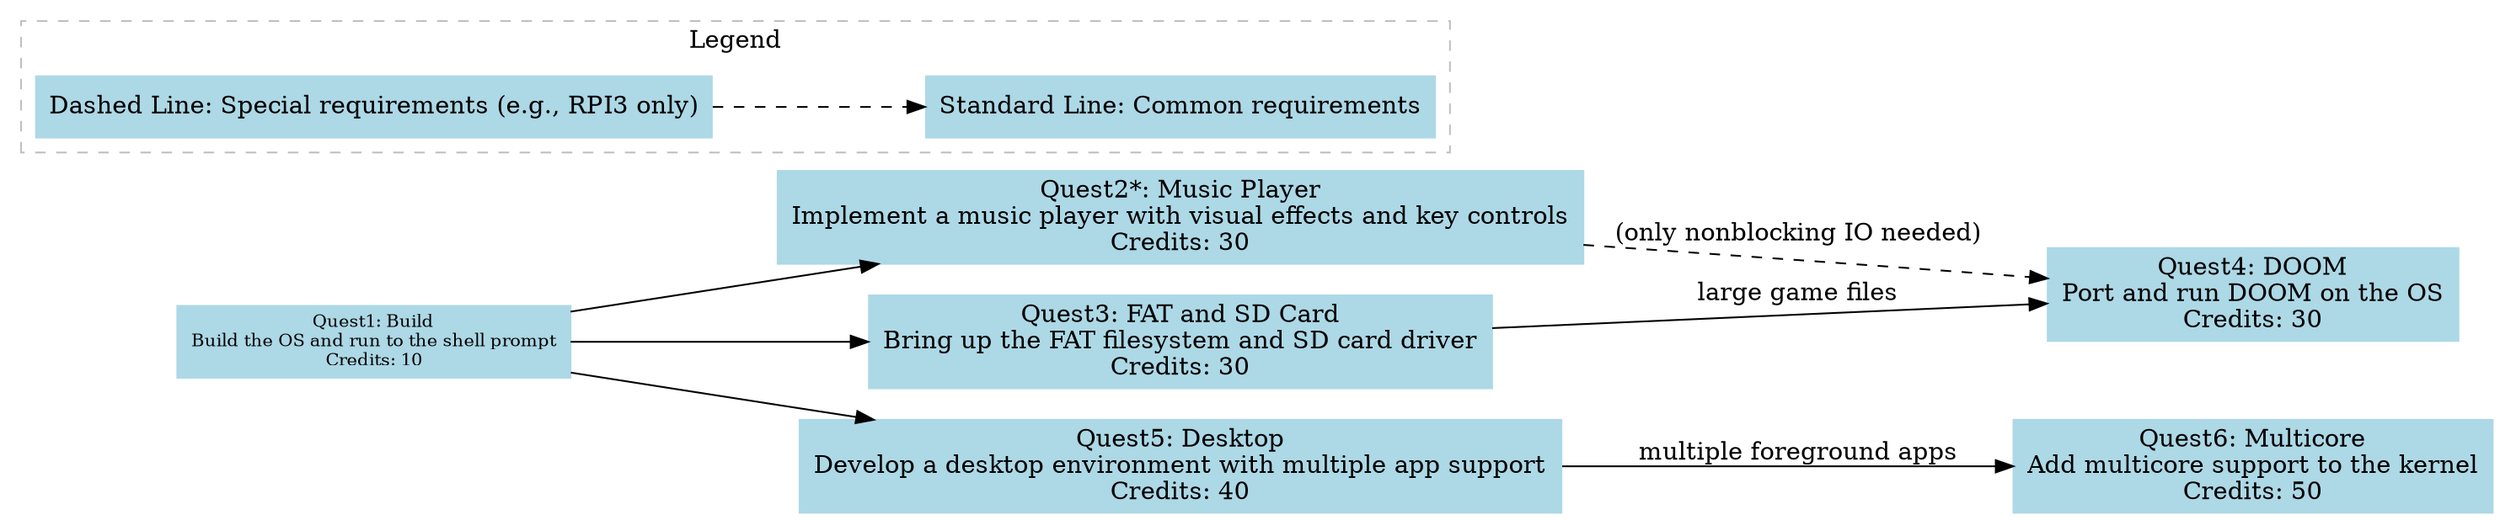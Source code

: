 // dot -Tpng quests.dot -o quests.png
digraph QuestDependencies {
    // Define node styles
    node [shape=box, style=filled, color=lightblue];

    // Define the edges based on the relations
    quest1 -> quest2;
    quest1 -> quest3;
    quest1 -> quest5;
    quest2 -> quest4    [style=dashed, label="(only nonblocking IO needed)"];
    quest3 -> quest4    [label="large game files"];
    quest5 -> quest6    [label="multiple foreground apps"];

    // Define nodes with updated labels
    quest1 [label="Quest1: Build\nBuild the OS and run to the shell prompt\nCredits: 10", fontsize=10];
    quest2 [label="Quest2*: Music Player\nImplement a music player with visual effects and key controls\nCredits: 30"];
    quest3 [label="Quest3: FAT and SD Card\nBring up the FAT filesystem and SD card driver\nCredits: 30"];
    quest4 [label="Quest4: DOOM\nPort and run DOOM on the OS\nCredits: 30"];
    quest5 [label="Quest5: Desktop\nDevelop a desktop environment with multiple app support\nCredits: 40"];
    quest6 [label="Quest6: Multicore\nAdd multicore support to the kernel\nCredits: 50"];

    // Set graph layout
    rankdir=LR; // Left to Right layout

    // Subgraph for the legend
    subgraph cluster_legend {
        label = "Legend";
        style = dashed; // Optional style for the legend box
        color = grey;

        // Legend nodes
        dashed_edge [label="Dashed Line: Special requirements (e.g., RPI3 only)", shape=plaintext];
        dotted_edge [label="Standard Line: Common requirements", shape=plaintext];

        // Arrange the legend nodes
        dashed_edge -> dotted_edge [style=dashed];
    }
}
